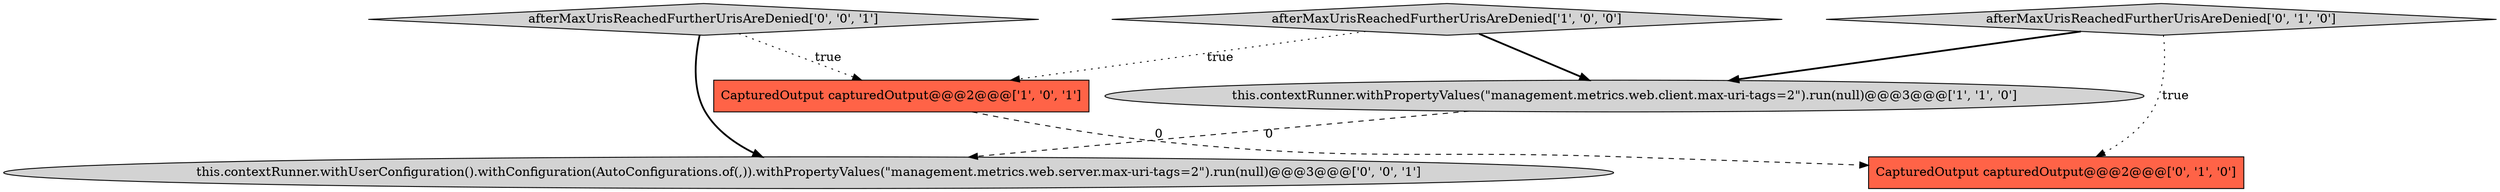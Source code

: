 digraph {
5 [style = filled, label = "afterMaxUrisReachedFurtherUrisAreDenied['0', '0', '1']", fillcolor = lightgray, shape = diamond image = "AAA0AAABBB3BBB"];
4 [style = filled, label = "CapturedOutput capturedOutput@@@2@@@['0', '1', '0']", fillcolor = tomato, shape = box image = "AAA1AAABBB2BBB"];
1 [style = filled, label = "CapturedOutput capturedOutput@@@2@@@['1', '0', '1']", fillcolor = tomato, shape = box image = "AAA0AAABBB1BBB"];
3 [style = filled, label = "afterMaxUrisReachedFurtherUrisAreDenied['0', '1', '0']", fillcolor = lightgray, shape = diamond image = "AAA0AAABBB2BBB"];
2 [style = filled, label = "this.contextRunner.withPropertyValues(\"management.metrics.web.client.max-uri-tags=2\").run(null)@@@3@@@['1', '1', '0']", fillcolor = lightgray, shape = ellipse image = "AAA0AAABBB1BBB"];
6 [style = filled, label = "this.contextRunner.withUserConfiguration().withConfiguration(AutoConfigurations.of(,)).withPropertyValues(\"management.metrics.web.server.max-uri-tags=2\").run(null)@@@3@@@['0', '0', '1']", fillcolor = lightgray, shape = ellipse image = "AAA0AAABBB3BBB"];
0 [style = filled, label = "afterMaxUrisReachedFurtherUrisAreDenied['1', '0', '0']", fillcolor = lightgray, shape = diamond image = "AAA0AAABBB1BBB"];
1->4 [style = dashed, label="0"];
3->4 [style = dotted, label="true"];
5->6 [style = bold, label=""];
3->2 [style = bold, label=""];
0->1 [style = dotted, label="true"];
5->1 [style = dotted, label="true"];
0->2 [style = bold, label=""];
2->6 [style = dashed, label="0"];
}
